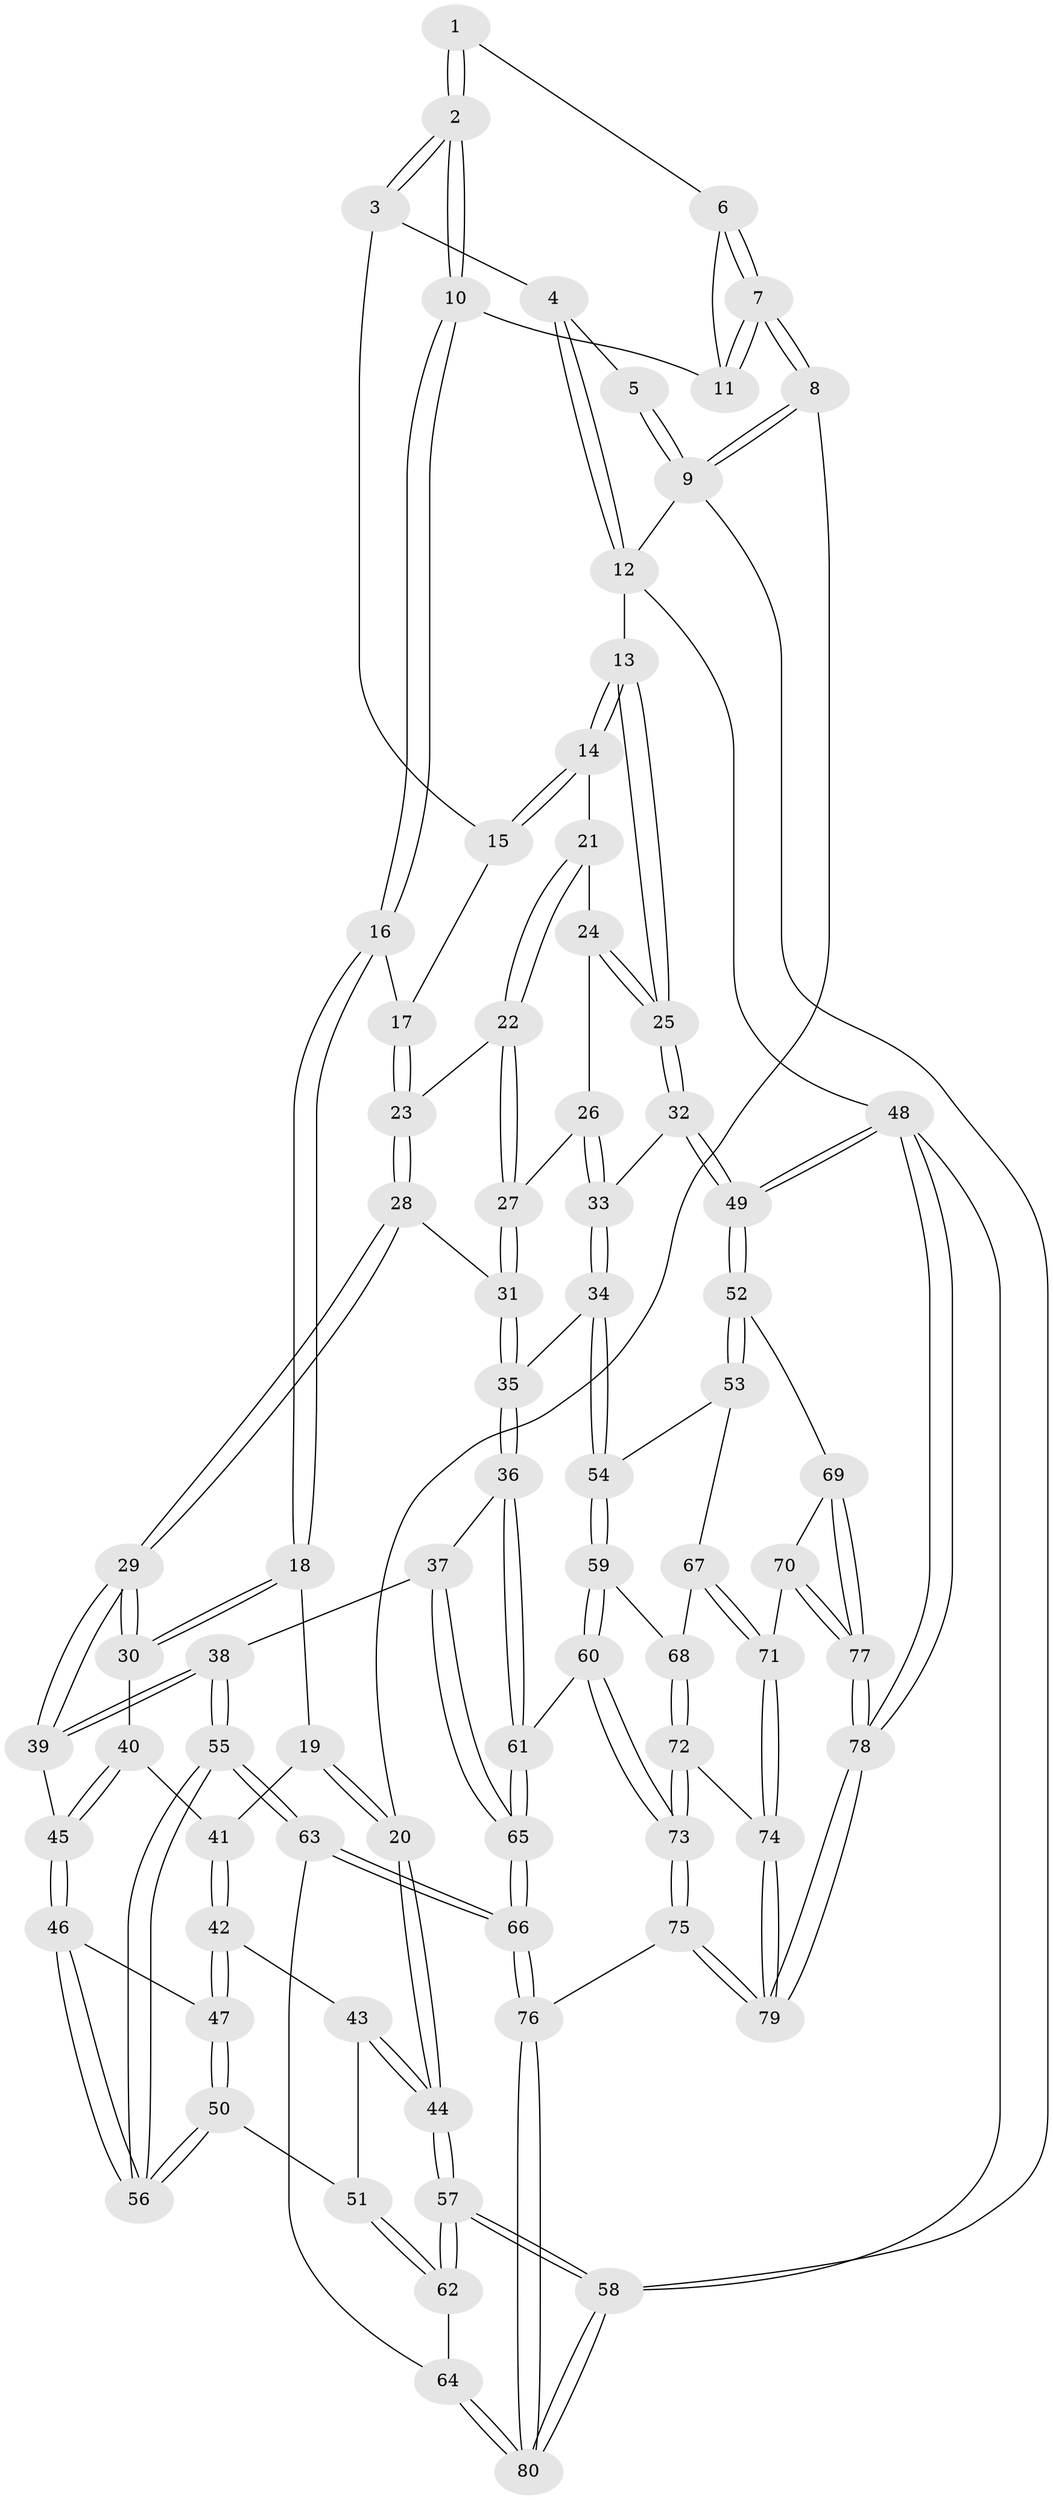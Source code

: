 // Generated by graph-tools (version 1.1) at 2025/51/03/09/25 03:51:06]
// undirected, 80 vertices, 197 edges
graph export_dot {
graph [start="1"]
  node [color=gray90,style=filled];
  1 [pos="+0.07976920607631105+0"];
  2 [pos="+0.15436967149808603+0.07575602934730984"];
  3 [pos="+0.4613517929611486+0"];
  4 [pos="+0.46551035741974384+0"];
  5 [pos="+0.06213463985558488+0"];
  6 [pos="+0.029361759343448084+0.049064770370430826"];
  7 [pos="+0+0.11925120821498464"];
  8 [pos="+0+0.29445161430454225"];
  9 [pos="+0+0"];
  10 [pos="+0.15551943037935165+0.08561588843166418"];
  11 [pos="+0.09731858432492958+0.0901556058716687"];
  12 [pos="+1+0"];
  13 [pos="+1+0.10525861831635987"];
  14 [pos="+0.5026447601562355+0.08841658821676047"];
  15 [pos="+0.45475758776267794+0"];
  16 [pos="+0.1880001309643022+0.14460574922336217"];
  17 [pos="+0.30569082000618625+0.10048067100218978"];
  18 [pos="+0.15396198511621093+0.28364910706312696"];
  19 [pos="+0+0.33075734698561865"];
  20 [pos="+0+0.32010104838241493"];
  21 [pos="+0.5039465445981988+0.09645219899372853"];
  22 [pos="+0.5024131434252095+0.10345097417401876"];
  23 [pos="+0.3860729050253097+0.2555984986633707"];
  24 [pos="+0.6249652627330148+0.1603066612893957"];
  25 [pos="+1+0.1918707443667508"];
  26 [pos="+0.5811739035727577+0.31278169147150986"];
  27 [pos="+0.5716422121924001+0.3156036542782012"];
  28 [pos="+0.3567402581002616+0.38291378836534296"];
  29 [pos="+0.3212076267085866+0.40164479117861834"];
  30 [pos="+0.31906816306378954+0.40115169585603855"];
  31 [pos="+0.5026917206047297+0.3835757156613813"];
  32 [pos="+1+0.22354582136436402"];
  33 [pos="+1+0.2662156700260663"];
  34 [pos="+0.8403601764028068+0.47864068867052395"];
  35 [pos="+0.6331388108520155+0.5496661531222929"];
  36 [pos="+0.5514840653418287+0.720170913678752"];
  37 [pos="+0.40712334629047725+0.6854425572325292"];
  38 [pos="+0.40389427288722507+0.6837465099489394"];
  39 [pos="+0.34711883622043016+0.5416973041851928"];
  40 [pos="+0.1708888228181932+0.516176273306265"];
  41 [pos="+0.10265869908496895+0.5319112486910906"];
  42 [pos="+0.08262804882242146+0.5941079427913483"];
  43 [pos="+0+0.5930071199609653"];
  44 [pos="+0+0.519454752086811"];
  45 [pos="+0.18809661976507855+0.6288566644571977"];
  46 [pos="+0.18606649760200125+0.6338949477579645"];
  47 [pos="+0.08360680834104872+0.5971357178237215"];
  48 [pos="+1+1"];
  49 [pos="+1+0.751738514631874"];
  50 [pos="+0.07586432197097447+0.6817610743771696"];
  51 [pos="+0.04995814881737597+0.6967213665253819"];
  52 [pos="+1+0.7611125227828315"];
  53 [pos="+0.9629724765490101+0.7598128919439147"];
  54 [pos="+0.841794132877744+0.6720176009590588"];
  55 [pos="+0.22361684425387757+0.7581036523583313"];
  56 [pos="+0.1947124208900924+0.7220182629745321"];
  57 [pos="+0+0.8173394447351343"];
  58 [pos="+0+1"];
  59 [pos="+0.7130872884829405+0.7966575846726991"];
  60 [pos="+0.5859561731656541+0.7683619242624822"];
  61 [pos="+0.5747734766579802+0.7584112049666191"];
  62 [pos="+0+0.8131467957049472"];
  63 [pos="+0.2065680361780244+0.8024897343598905"];
  64 [pos="+0.00996383570162274+0.8458193901949913"];
  65 [pos="+0.31885270903525553+1"];
  66 [pos="+0.2945240456889125+1"];
  67 [pos="+0.8590274537131668+0.8597588545888971"];
  68 [pos="+0.7251136333204947+0.8101107669087212"];
  69 [pos="+0.9590432905903606+0.9027537788809968"];
  70 [pos="+0.8835870580419273+0.8949053250926847"];
  71 [pos="+0.8721050761937368+0.893177780828061"];
  72 [pos="+0.7384413115445752+0.924743991504188"];
  73 [pos="+0.5807989019149581+1"];
  74 [pos="+0.85236147206556+1"];
  75 [pos="+0.5529048663869454+1"];
  76 [pos="+0.2824537424532876+1"];
  77 [pos="+0.9658791949267316+0.9644978332364842"];
  78 [pos="+1+1"];
  79 [pos="+0.9641765304817737+1"];
  80 [pos="+0.24951649342206814+1"];
  1 -- 2;
  1 -- 2;
  1 -- 6;
  2 -- 3;
  2 -- 3;
  2 -- 10;
  2 -- 10;
  3 -- 4;
  3 -- 15;
  4 -- 5;
  4 -- 12;
  4 -- 12;
  5 -- 9;
  5 -- 9;
  6 -- 7;
  6 -- 7;
  6 -- 11;
  7 -- 8;
  7 -- 8;
  7 -- 11;
  7 -- 11;
  8 -- 9;
  8 -- 9;
  8 -- 20;
  9 -- 12;
  9 -- 58;
  10 -- 11;
  10 -- 16;
  10 -- 16;
  12 -- 13;
  12 -- 48;
  13 -- 14;
  13 -- 14;
  13 -- 25;
  13 -- 25;
  14 -- 15;
  14 -- 15;
  14 -- 21;
  15 -- 17;
  16 -- 17;
  16 -- 18;
  16 -- 18;
  17 -- 23;
  17 -- 23;
  18 -- 19;
  18 -- 30;
  18 -- 30;
  19 -- 20;
  19 -- 20;
  19 -- 41;
  20 -- 44;
  20 -- 44;
  21 -- 22;
  21 -- 22;
  21 -- 24;
  22 -- 23;
  22 -- 27;
  22 -- 27;
  23 -- 28;
  23 -- 28;
  24 -- 25;
  24 -- 25;
  24 -- 26;
  25 -- 32;
  25 -- 32;
  26 -- 27;
  26 -- 33;
  26 -- 33;
  27 -- 31;
  27 -- 31;
  28 -- 29;
  28 -- 29;
  28 -- 31;
  29 -- 30;
  29 -- 30;
  29 -- 39;
  29 -- 39;
  30 -- 40;
  31 -- 35;
  31 -- 35;
  32 -- 33;
  32 -- 49;
  32 -- 49;
  33 -- 34;
  33 -- 34;
  34 -- 35;
  34 -- 54;
  34 -- 54;
  35 -- 36;
  35 -- 36;
  36 -- 37;
  36 -- 61;
  36 -- 61;
  37 -- 38;
  37 -- 65;
  37 -- 65;
  38 -- 39;
  38 -- 39;
  38 -- 55;
  38 -- 55;
  39 -- 45;
  40 -- 41;
  40 -- 45;
  40 -- 45;
  41 -- 42;
  41 -- 42;
  42 -- 43;
  42 -- 47;
  42 -- 47;
  43 -- 44;
  43 -- 44;
  43 -- 51;
  44 -- 57;
  44 -- 57;
  45 -- 46;
  45 -- 46;
  46 -- 47;
  46 -- 56;
  46 -- 56;
  47 -- 50;
  47 -- 50;
  48 -- 49;
  48 -- 49;
  48 -- 78;
  48 -- 78;
  48 -- 58;
  49 -- 52;
  49 -- 52;
  50 -- 51;
  50 -- 56;
  50 -- 56;
  51 -- 62;
  51 -- 62;
  52 -- 53;
  52 -- 53;
  52 -- 69;
  53 -- 54;
  53 -- 67;
  54 -- 59;
  54 -- 59;
  55 -- 56;
  55 -- 56;
  55 -- 63;
  55 -- 63;
  57 -- 58;
  57 -- 58;
  57 -- 62;
  57 -- 62;
  58 -- 80;
  58 -- 80;
  59 -- 60;
  59 -- 60;
  59 -- 68;
  60 -- 61;
  60 -- 73;
  60 -- 73;
  61 -- 65;
  61 -- 65;
  62 -- 64;
  63 -- 64;
  63 -- 66;
  63 -- 66;
  64 -- 80;
  64 -- 80;
  65 -- 66;
  65 -- 66;
  66 -- 76;
  66 -- 76;
  67 -- 68;
  67 -- 71;
  67 -- 71;
  68 -- 72;
  68 -- 72;
  69 -- 70;
  69 -- 77;
  69 -- 77;
  70 -- 71;
  70 -- 77;
  70 -- 77;
  71 -- 74;
  71 -- 74;
  72 -- 73;
  72 -- 73;
  72 -- 74;
  73 -- 75;
  73 -- 75;
  74 -- 79;
  74 -- 79;
  75 -- 76;
  75 -- 79;
  75 -- 79;
  76 -- 80;
  76 -- 80;
  77 -- 78;
  77 -- 78;
  78 -- 79;
  78 -- 79;
}

